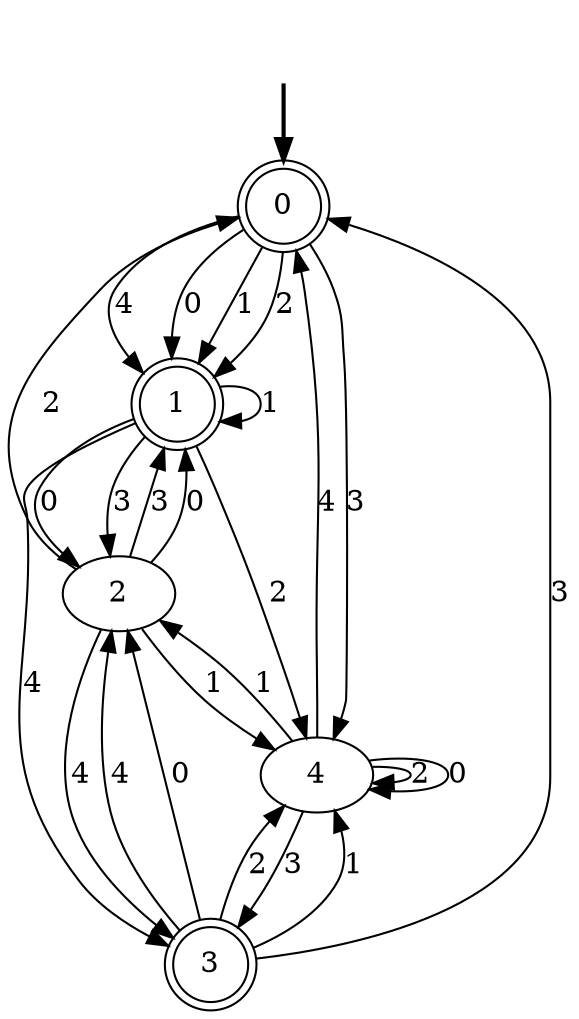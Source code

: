 digraph {
	fake [style=invisible]
	0 [root=true shape=doublecircle]
	1 [shape=doublecircle]
	2
	3 [shape=doublecircle]
	4
	fake -> 0 [style=bold]
	2 -> 0 [label=2]
	1 -> 2 [label=0]
	2 -> 1 [label=3]
	0 -> 1 [label=4]
	3 -> 4 [label=1]
	3 -> 0 [label=3]
	4 -> 0 [label=4]
	4 -> 4 [label=2]
	0 -> 1 [label=0]
	3 -> 4 [label=2]
	0 -> 1 [label=1]
	1 -> 1 [label=1]
	2 -> 1 [label=0]
	2 -> 4 [label=1]
	0 -> 1 [label=2]
	1 -> 3 [label=4]
	1 -> 4 [label=2]
	1 -> 2 [label=3]
	3 -> 2 [label=4]
	2 -> 3 [label=4]
	3 -> 2 [label=0]
	0 -> 4 [label=3]
	4 -> 2 [label=1]
	4 -> 3 [label=3]
	4 -> 4 [label=0]
}

